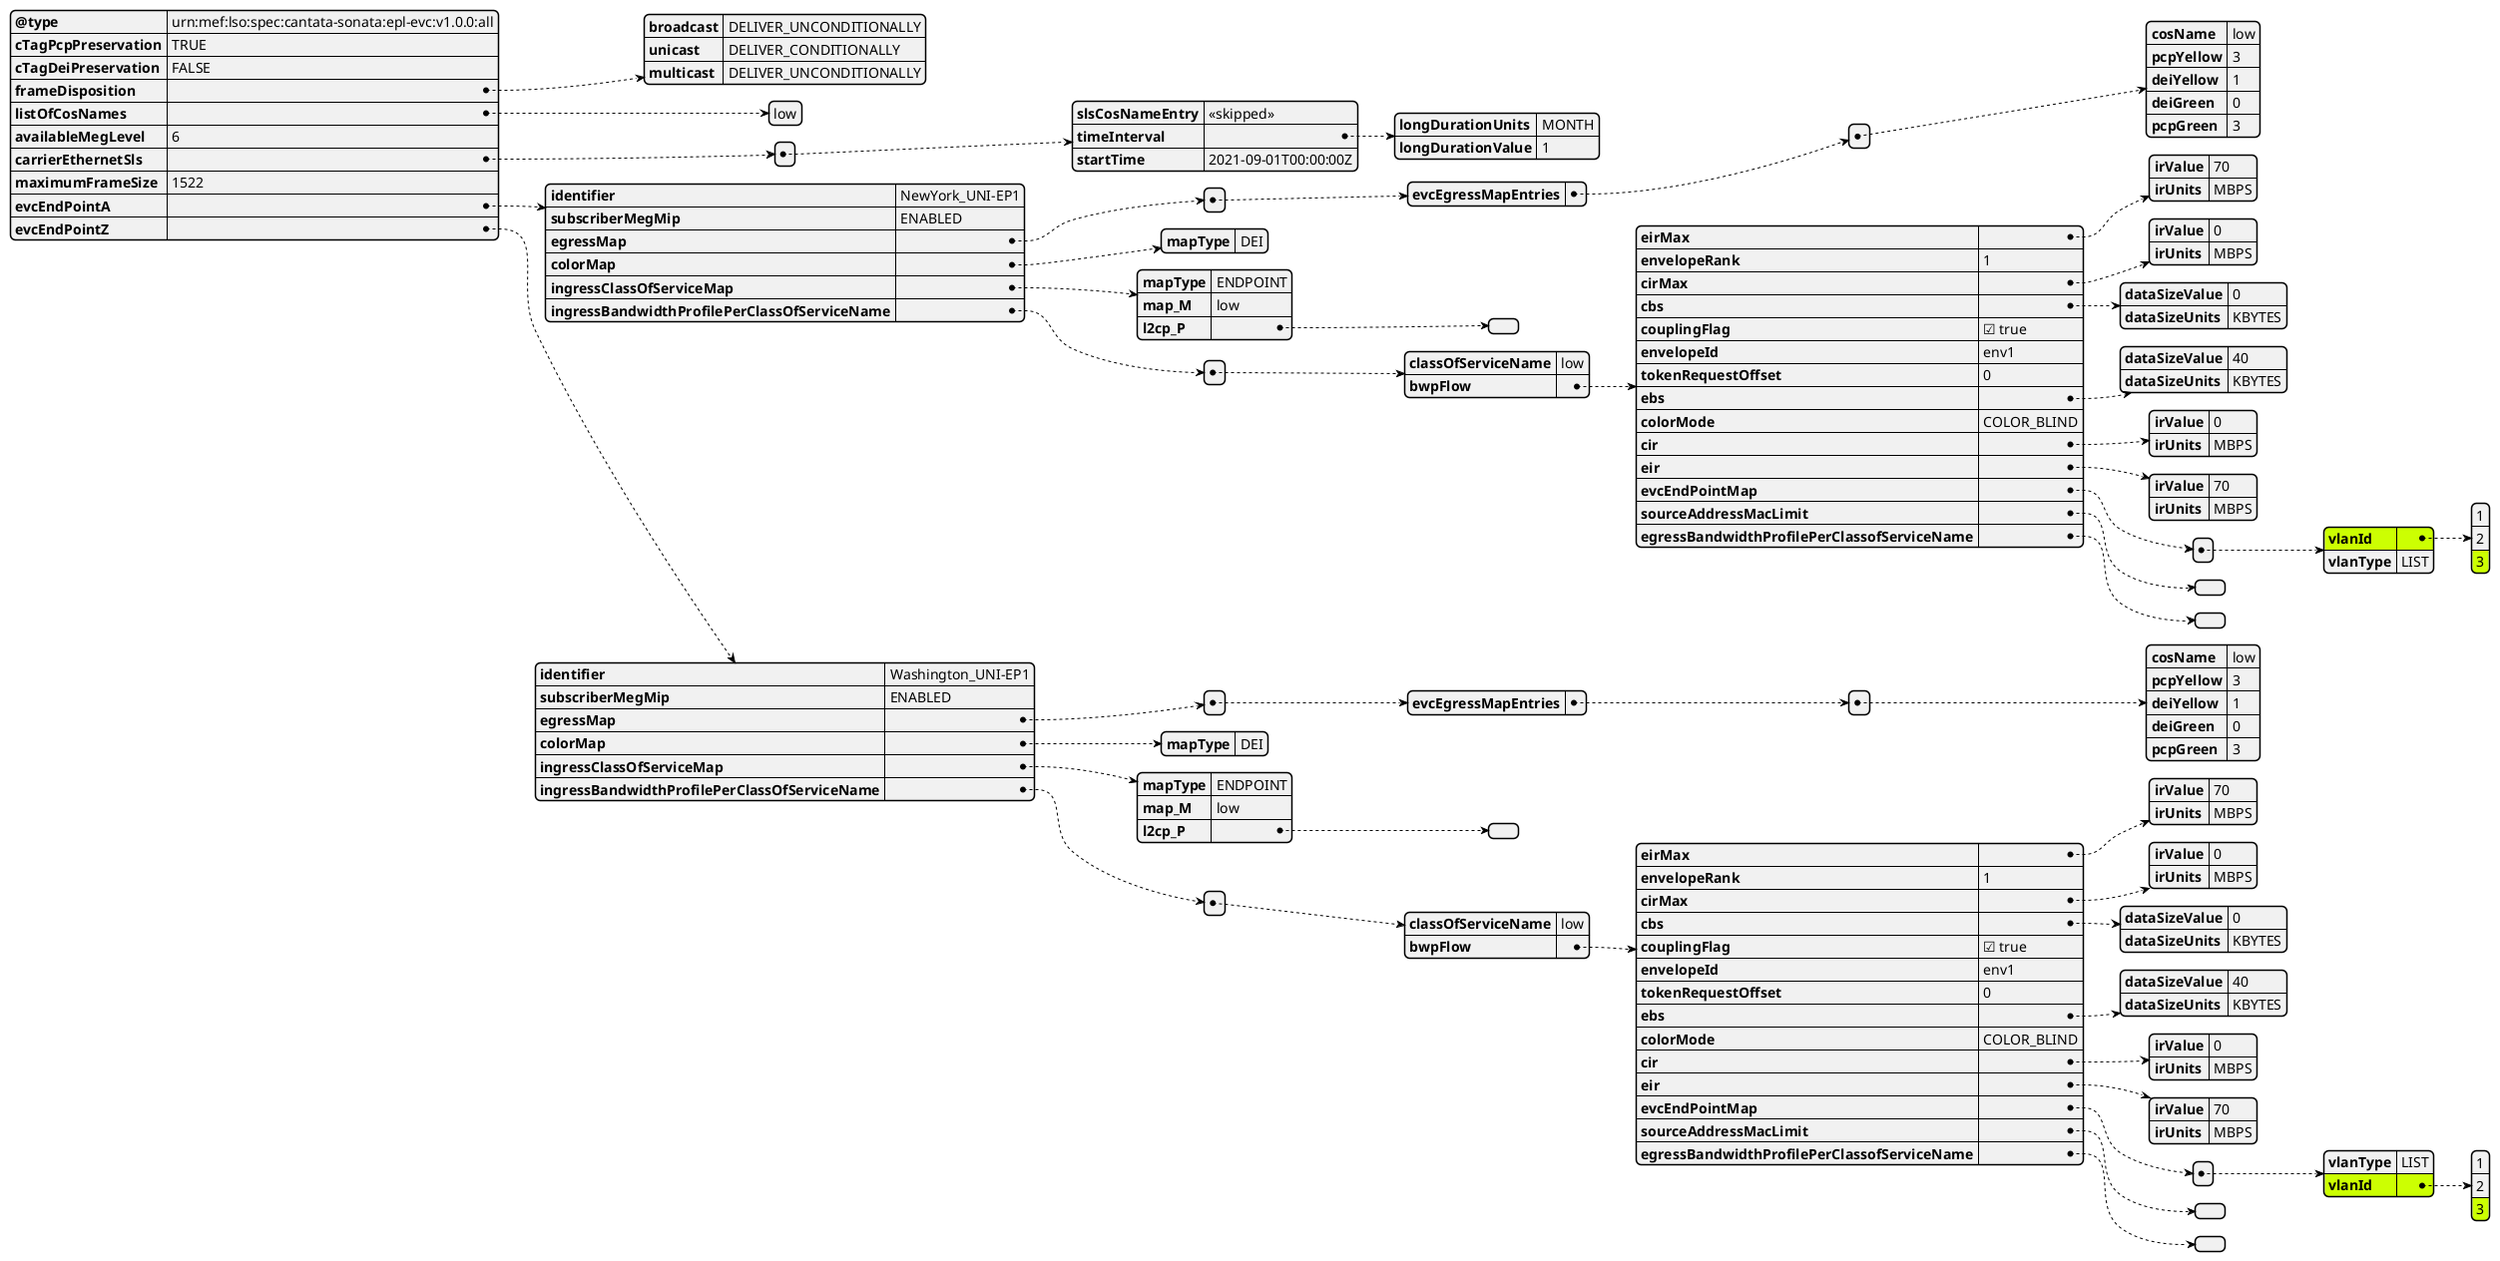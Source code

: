 @startjson

#highlight "evcEndPointA" / "ingressBandwidthProfilePerClassOfServiceName" / "0" / "bwpFlow" / "evcEndPointMap" / "0" / "vlanId" 
#highlight "evcEndPointA" / "ingressBandwidthProfilePerClassOfServiceName" / "0" / "bwpFlow" / "evcEndPointMap" / "0" / "vlanId" / "2"
#highlight "evcEndPointZ" / "ingressBandwidthProfilePerClassOfServiceName" / "0" / "bwpFlow" / "evcEndPointMap" / "0" / "vlanId"
#highlight "evcEndPointZ" / "ingressBandwidthProfilePerClassOfServiceName" / "0" / "bwpFlow" / "evcEndPointMap" / "0" / "vlanId" / "2"


{
    "@type": "urn:mef:lso:spec:cantata-sonata:epl-evc:v1.0.0:all",
    "cTagPcpPreservation": "TRUE",
    "cTagDeiPreservation": "FALSE",
    "frameDisposition": {
      "broadcast": "DELIVER_UNCONDITIONALLY",
      "unicast": "DELIVER_CONDITIONALLY",
      "multicast": "DELIVER_UNCONDITIONALLY"
      },
    "listOfCosNames": ["low"],
    "availableMegLevel": "6",
    "carrierEthernetSls": [
      {
        "slsCosNameEntry": "<<skipped>>",
        "timeInterval": {
          "longDurationUnits": "MONTH",
          "longDurationValue": 1
        },
        "startTime": "2021-09-01T00:00:00Z"
      }
    ],
    "maximumFrameSize": 1522,
    "evcEndPointA": {
    "identifier": "NewYork_UNI-EP1",
    "subscriberMegMip": "ENABLED",
    "egressMap": [
              {
                "evcEgressMapEntries": [
                  {
                    "cosName": "low",
                    "pcpYellow": 3,
                    "deiYellow": 1,
                    "deiGreen": 0,
                    "pcpGreen": 3
                  }
                ]
              }
            ],
            "colorMap": {
              "mapType": "DEI"
            },
            "ingressClassOfServiceMap": {
              "mapType": "ENDPOINT",
              "map_M": "low",
              "l2cp_P": []
            },
            "ingressBandwidthProfilePerClassOfServiceName": [
              {
                "classOfServiceName": "low",
                "bwpFlow": {
                  "eirMax": {
                    "irValue": 70,
                    "irUnits": "MBPS"
                  },
                  "envelopeRank": 1,
                  "cirMax": {
                    "irValue": 0,
                    "irUnits": "MBPS"
                  },
                  "cbs": {
                    "dataSizeValue": 0,
                    "dataSizeUnits": "KBYTES"
                  },
                  "couplingFlag": true,
                  "envelopeId": "env1",
                  "tokenRequestOffset": 0,
                  "ebs": {
                    "dataSizeValue": 40,
                    "dataSizeUnits": "KBYTES"
                  },
                  "colorMode": "COLOR_BLIND",
                  "cir": {
                    "irValue": 0,
                    "irUnits": "MBPS"
                  },
                  "eir": {
                    "irValue": 70,
                    "irUnits": "MBPS"
                  },
                  "evcEndPointMap": [
              {
                "vlanId": [1, 2, 3],
                "vlanType": "LIST"
              }
            ],
            "sourceAddressMacLimit": [],
            "egressBandwidthProfilePerClassofServiceName": []
                }
              }
            ]
          },
          "evcEndPointZ": {
            "identifier": "Washington_UNI-EP1",
            "subscriberMegMip": "ENABLED",
            "egressMap": [
              {
                "evcEgressMapEntries": [
                  {
                    "cosName": "low",
                    "pcpYellow": 3,
                    "deiYellow": 1,
                    "deiGreen": 0,
                    "pcpGreen": 3
                  }
                ]
              }
            ],
            "colorMap": {
              "mapType": "DEI"
            },
            "ingressClassOfServiceMap": {
              "mapType": "ENDPOINT",
              "map_M": "low",
              "l2cp_P": []
            },
            "ingressBandwidthProfilePerClassOfServiceName": [
              {
                "classOfServiceName": "low",
                "bwpFlow": {
                  "eirMax": {
                    "irValue": 70,
                    "irUnits": "MBPS"
                  },
                  "envelopeRank": 1,
                  "cirMax": {
                    "irValue": 0,
                    "irUnits": "MBPS"
                  },
                  "cbs": {
                    "dataSizeValue": 0,
                    "dataSizeUnits": "KBYTES"
                  },
                  "couplingFlag": true,
                  "envelopeId": "env1",
                  "tokenRequestOffset": 0,
                  "ebs": {
                    "dataSizeValue": 40,
                    "dataSizeUnits": "KBYTES"
                  },
                  "colorMode": "COLOR_BLIND",
                  "cir": {
                    "irValue": 0,
                    "irUnits": "MBPS"
                  },
                  "eir": {
                    "irValue": 70,
                    "irUnits": "MBPS"
                  },
                  "evcEndPointMap": [
                    {
                      "vlanType": "LIST",
                      "vlanId": [1, 2, 3]
                    }
            ],
            "sourceAddressMacLimit": [],
            "egressBandwidthProfilePerClassofServiceName": []
                }
              }
            ]
          }
}
@endjson